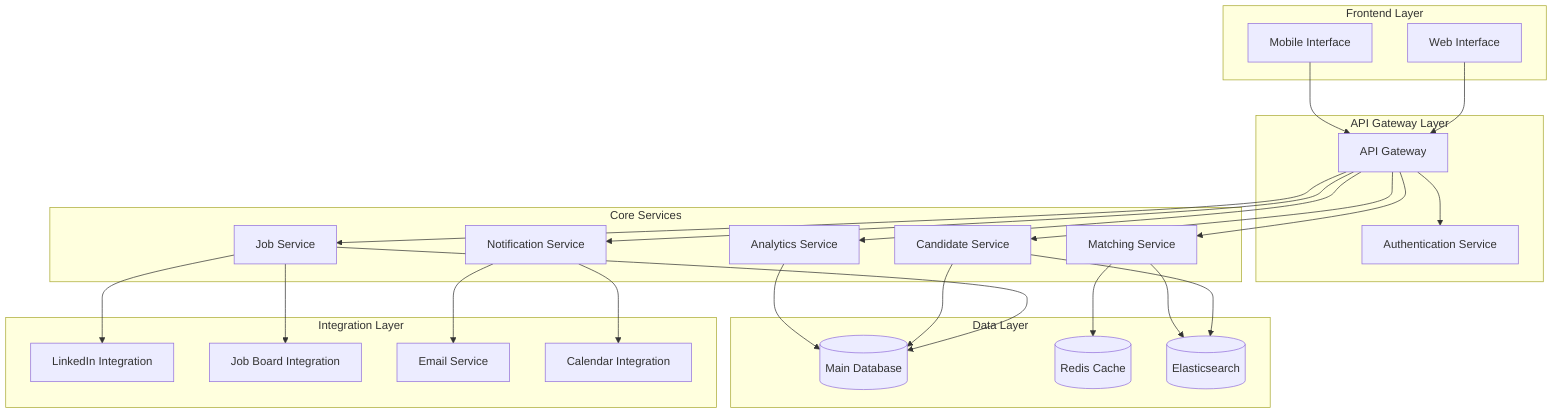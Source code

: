 graph TB
    subgraph "Frontend Layer"
        UI[Web Interface]
        Mobile[Mobile Interface]
    end

    subgraph "API Gateway Layer"
        API[API Gateway]
        Auth[Authentication Service]
    end

    subgraph "Core Services"
        JobService[Job Service]
        CandidateService[Candidate Service]
        MatchingService[Matching Service]
        NotificationService[Notification Service]
        AnalyticsService[Analytics Service]
    end

    subgraph "Integration Layer"
        LinkedInInt[LinkedIn Integration]
        JobBoardInt[Job Board Integration]
        EmailInt[Email Service]
        CalendarInt[Calendar Integration]
    end

    subgraph "Data Layer"
        DB[(Main Database)]
        Cache[(Redis Cache)]
        Search[(Elasticsearch)]
    end

    UI --> API
    Mobile --> API
    API --> Auth
    API --> JobService
    API --> CandidateService
    API --> MatchingService
    API --> NotificationService
    API --> AnalyticsService

    JobService --> LinkedInInt
    JobService --> JobBoardInt
    CandidateService --> Search
    MatchingService --> Search
    NotificationService --> EmailInt
    NotificationService --> CalendarInt

    JobService --> DB
    CandidateService --> DB
    MatchingService --> Cache
    AnalyticsService --> DB